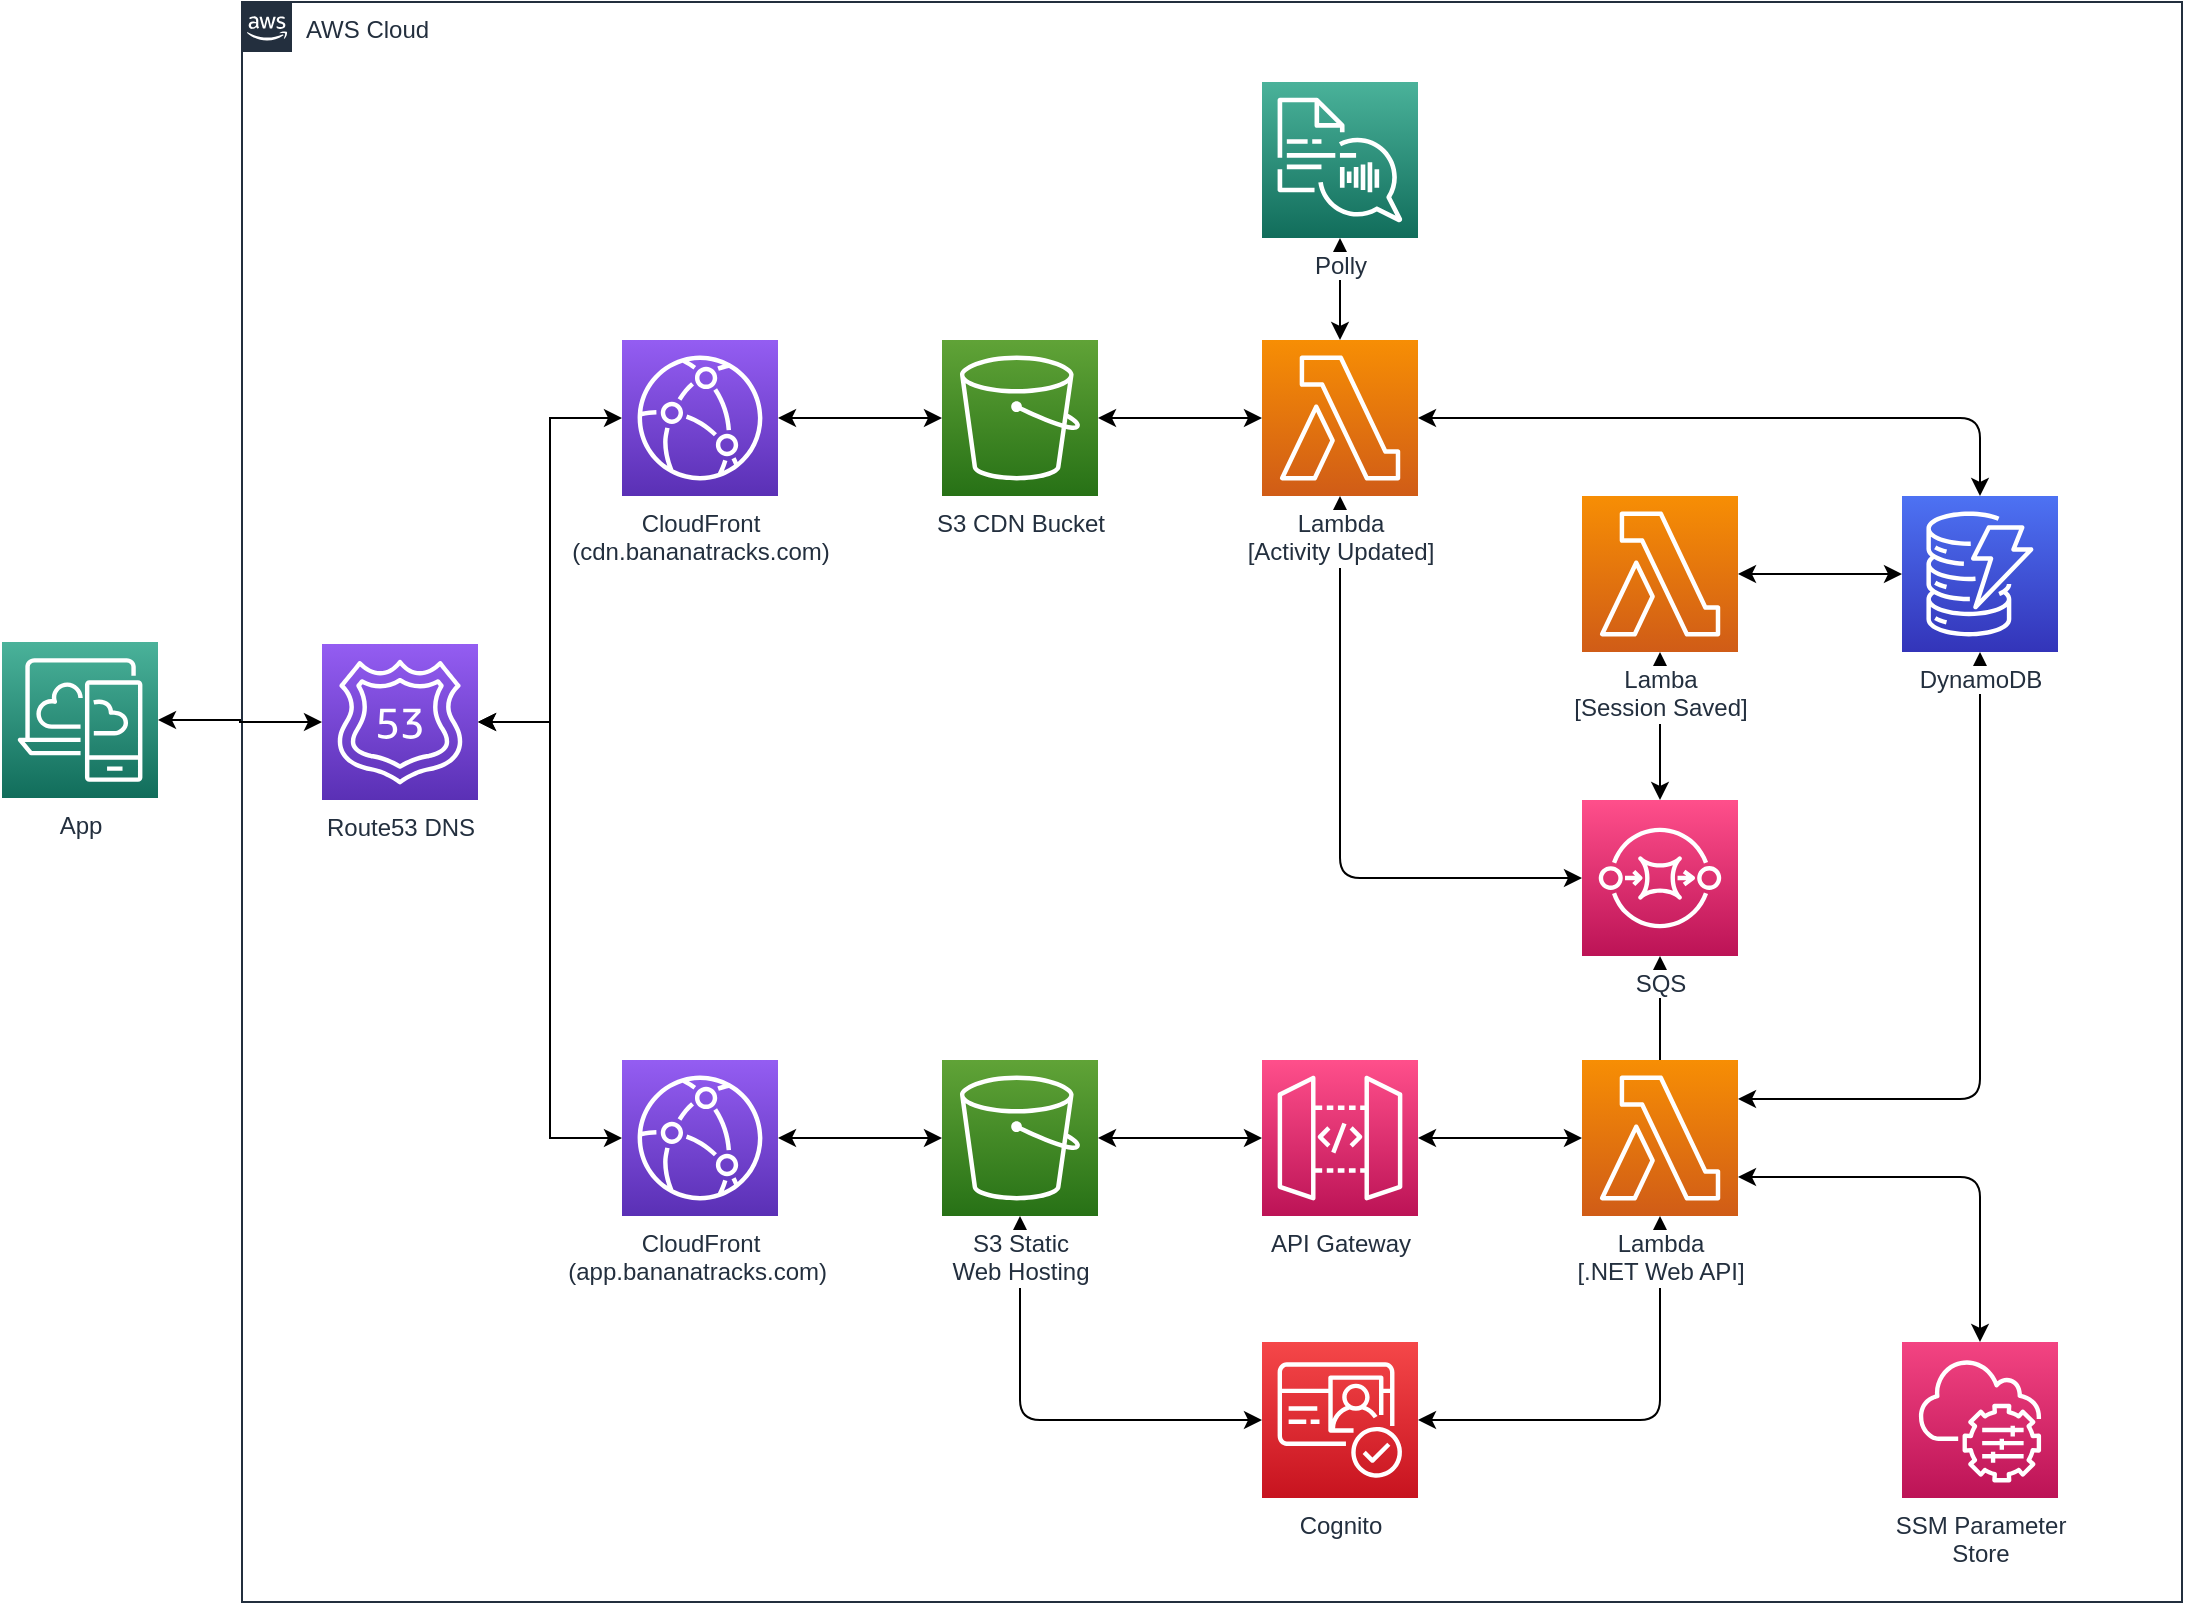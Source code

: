 <mxfile version="21.6.8" type="device">
  <diagram id="eOV74eqoLfRXigf5BhM4" name="Page-1">
    <mxGraphModel dx="3102" dy="1094" grid="1" gridSize="10" guides="1" tooltips="1" connect="1" arrows="1" fold="1" page="1" pageScale="1" pageWidth="850" pageHeight="1100" math="0" shadow="0">
      <root>
        <mxCell id="0" />
        <mxCell id="1" parent="0" />
        <mxCell id="ZdVVW9eERlFW5mp60cyq-1" value="AWS Cloud" style="points=[[0,0],[0.25,0],[0.5,0],[0.75,0],[1,0],[1,0.25],[1,0.5],[1,0.75],[1,1],[0.75,1],[0.5,1],[0.25,1],[0,1],[0,0.75],[0,0.5],[0,0.25]];outlineConnect=0;gradientColor=none;html=1;whiteSpace=wrap;fontSize=12;fontStyle=0;container=1;pointerEvents=0;collapsible=0;recursiveResize=0;shape=mxgraph.aws4.group;grIcon=mxgraph.aws4.group_aws_cloud_alt;strokeColor=#232F3E;fillColor=none;verticalAlign=top;align=left;spacingLeft=30;fontColor=#232F3E;dashed=0;" parent="1" vertex="1">
          <mxGeometry x="240" y="80" width="970" height="800" as="geometry" />
        </mxCell>
        <mxCell id="ZdVVW9eERlFW5mp60cyq-11" style="edgeStyle=orthogonalEdgeStyle;rounded=0;orthogonalLoop=1;jettySize=auto;html=1;exitX=1;exitY=0.5;exitDx=0;exitDy=0;exitPerimeter=0;entryX=0;entryY=0.5;entryDx=0;entryDy=0;entryPerimeter=0;endArrow=classic;endFill=1;startArrow=classic;startFill=1;" parent="ZdVVW9eERlFW5mp60cyq-1" source="ZdVVW9eERlFW5mp60cyq-4" target="ZdVVW9eERlFW5mp60cyq-5" edge="1">
          <mxGeometry relative="1" as="geometry" />
        </mxCell>
        <mxCell id="ZdVVW9eERlFW5mp60cyq-18" style="edgeStyle=orthogonalEdgeStyle;rounded=0;orthogonalLoop=1;jettySize=auto;html=1;exitX=1;exitY=0.5;exitDx=0;exitDy=0;exitPerimeter=0;entryX=0;entryY=0.5;entryDx=0;entryDy=0;entryPerimeter=0;startArrow=classic;startFill=1;endArrow=classic;endFill=1;" parent="ZdVVW9eERlFW5mp60cyq-1" source="ZdVVW9eERlFW5mp60cyq-4" target="ZdVVW9eERlFW5mp60cyq-9" edge="1">
          <mxGeometry relative="1" as="geometry" />
        </mxCell>
        <mxCell id="ZdVVW9eERlFW5mp60cyq-4" value="Route53 DNS" style="sketch=0;points=[[0,0,0],[0.25,0,0],[0.5,0,0],[0.75,0,0],[1,0,0],[0,1,0],[0.25,1,0],[0.5,1,0],[0.75,1,0],[1,1,0],[0,0.25,0],[0,0.5,0],[0,0.75,0],[1,0.25,0],[1,0.5,0],[1,0.75,0]];outlineConnect=0;fontColor=#232F3E;gradientColor=#945DF2;gradientDirection=north;fillColor=#5A30B5;strokeColor=#ffffff;dashed=0;verticalLabelPosition=bottom;verticalAlign=top;align=center;html=1;fontSize=12;fontStyle=0;aspect=fixed;shape=mxgraph.aws4.resourceIcon;resIcon=mxgraph.aws4.route_53;" parent="ZdVVW9eERlFW5mp60cyq-1" vertex="1">
          <mxGeometry x="40" y="321" width="78" height="78" as="geometry" />
        </mxCell>
        <mxCell id="ZdVVW9eERlFW5mp60cyq-14" style="edgeStyle=orthogonalEdgeStyle;rounded=0;orthogonalLoop=1;jettySize=auto;html=1;exitX=1;exitY=0.5;exitDx=0;exitDy=0;exitPerimeter=0;entryX=0;entryY=0.5;entryDx=0;entryDy=0;entryPerimeter=0;startArrow=classic;startFill=1;" parent="ZdVVW9eERlFW5mp60cyq-1" source="ZdVVW9eERlFW5mp60cyq-5" target="ZdVVW9eERlFW5mp60cyq-6" edge="1">
          <mxGeometry relative="1" as="geometry" />
        </mxCell>
        <mxCell id="ZdVVW9eERlFW5mp60cyq-5" value="CloudFront&lt;br&gt;(cdn.bananatracks.com)" style="sketch=0;points=[[0,0,0],[0.25,0,0],[0.5,0,0],[0.75,0,0],[1,0,0],[0,1,0],[0.25,1,0],[0.5,1,0],[0.75,1,0],[1,1,0],[0,0.25,0],[0,0.5,0],[0,0.75,0],[1,0.25,0],[1,0.5,0],[1,0.75,0]];outlineConnect=0;fontColor=#232F3E;gradientColor=#945DF2;gradientDirection=north;fillColor=#5A30B5;strokeColor=#ffffff;dashed=0;verticalLabelPosition=bottom;verticalAlign=top;align=center;html=1;fontSize=12;fontStyle=0;aspect=fixed;shape=mxgraph.aws4.resourceIcon;resIcon=mxgraph.aws4.cloudfront;" parent="ZdVVW9eERlFW5mp60cyq-1" vertex="1">
          <mxGeometry x="190" y="169" width="78" height="78" as="geometry" />
        </mxCell>
        <mxCell id="ZdVVW9eERlFW5mp60cyq-6" value="S3 CDN Bucket" style="sketch=0;points=[[0,0,0],[0.25,0,0],[0.5,0,0],[0.75,0,0],[1,0,0],[0,1,0],[0.25,1,0],[0.5,1,0],[0.75,1,0],[1,1,0],[0,0.25,0],[0,0.5,0],[0,0.75,0],[1,0.25,0],[1,0.5,0],[1,0.75,0]];outlineConnect=0;fontColor=#232F3E;gradientColor=#60A337;gradientDirection=north;fillColor=#277116;strokeColor=#ffffff;dashed=0;verticalLabelPosition=bottom;verticalAlign=top;align=center;html=1;fontSize=12;fontStyle=0;aspect=fixed;shape=mxgraph.aws4.resourceIcon;resIcon=mxgraph.aws4.s3;" parent="ZdVVW9eERlFW5mp60cyq-1" vertex="1">
          <mxGeometry x="350" y="169" width="78" height="78" as="geometry" />
        </mxCell>
        <mxCell id="ZdVVW9eERlFW5mp60cyq-19" style="edgeStyle=orthogonalEdgeStyle;orthogonalLoop=1;jettySize=auto;html=1;exitX=1;exitY=0.25;exitDx=0;exitDy=0;exitPerimeter=0;entryX=0.5;entryY=1;entryDx=0;entryDy=0;entryPerimeter=0;startArrow=classic;startFill=1;endArrow=classic;endFill=1;rounded=1;" parent="ZdVVW9eERlFW5mp60cyq-1" source="ZdVVW9eERlFW5mp60cyq-7" target="ZdVVW9eERlFW5mp60cyq-8" edge="1">
          <mxGeometry relative="1" as="geometry" />
        </mxCell>
        <mxCell id="tMIow81LlPob7qq2Q7FT-3" style="edgeStyle=orthogonalEdgeStyle;orthogonalLoop=1;jettySize=auto;html=1;exitX=0.5;exitY=0;exitDx=0;exitDy=0;exitPerimeter=0;entryX=0.5;entryY=1;entryDx=0;entryDy=0;entryPerimeter=0;startArrow=none;startFill=0;endArrow=classic;endFill=1;curved=1;" parent="ZdVVW9eERlFW5mp60cyq-1" source="ZdVVW9eERlFW5mp60cyq-7" target="tMIow81LlPob7qq2Q7FT-1" edge="1">
          <mxGeometry relative="1" as="geometry" />
        </mxCell>
        <mxCell id="ZdVVW9eERlFW5mp60cyq-8" value="DynamoDB" style="sketch=0;points=[[0,0,0],[0.25,0,0],[0.5,0,0],[0.75,0,0],[1,0,0],[0,1,0],[0.25,1,0],[0.5,1,0],[0.75,1,0],[1,1,0],[0,0.25,0],[0,0.5,0],[0,0.75,0],[1,0.25,0],[1,0.5,0],[1,0.75,0]];outlineConnect=0;fontColor=#232F3E;gradientColor=#4D72F3;gradientDirection=north;fillColor=#3334B9;strokeColor=#ffffff;dashed=0;verticalLabelPosition=bottom;verticalAlign=top;align=center;html=1;fontSize=12;fontStyle=0;aspect=fixed;shape=mxgraph.aws4.resourceIcon;resIcon=mxgraph.aws4.dynamodb;labelBackgroundColor=default;" parent="ZdVVW9eERlFW5mp60cyq-1" vertex="1">
          <mxGeometry x="830" y="247" width="78" height="78" as="geometry" />
        </mxCell>
        <mxCell id="ZdVVW9eERlFW5mp60cyq-15" style="edgeStyle=orthogonalEdgeStyle;rounded=0;orthogonalLoop=1;jettySize=auto;html=1;exitX=1;exitY=0.5;exitDx=0;exitDy=0;exitPerimeter=0;entryX=0;entryY=0.5;entryDx=0;entryDy=0;entryPerimeter=0;startArrow=classic;startFill=1;endArrow=classic;endFill=1;" parent="ZdVVW9eERlFW5mp60cyq-1" source="ZdVVW9eERlFW5mp60cyq-9" target="ZdVVW9eERlFW5mp60cyq-10" edge="1">
          <mxGeometry relative="1" as="geometry" />
        </mxCell>
        <mxCell id="ZdVVW9eERlFW5mp60cyq-9" value="CloudFront&lt;br&gt;(app.bananatracks.com)&amp;nbsp;" style="sketch=0;points=[[0,0,0],[0.25,0,0],[0.5,0,0],[0.75,0,0],[1,0,0],[0,1,0],[0.25,1,0],[0.5,1,0],[0.75,1,0],[1,1,0],[0,0.25,0],[0,0.5,0],[0,0.75,0],[1,0.25,0],[1,0.5,0],[1,0.75,0]];outlineConnect=0;fontColor=#232F3E;gradientColor=#945DF2;gradientDirection=north;fillColor=#5A30B5;strokeColor=#ffffff;dashed=0;verticalLabelPosition=bottom;verticalAlign=top;align=center;html=1;fontSize=12;fontStyle=0;aspect=fixed;shape=mxgraph.aws4.resourceIcon;resIcon=mxgraph.aws4.cloudfront;" parent="ZdVVW9eERlFW5mp60cyq-1" vertex="1">
          <mxGeometry x="190" y="529" width="78" height="78" as="geometry" />
        </mxCell>
        <mxCell id="ZdVVW9eERlFW5mp60cyq-16" style="edgeStyle=orthogonalEdgeStyle;rounded=0;orthogonalLoop=1;jettySize=auto;html=1;exitX=1;exitY=0.5;exitDx=0;exitDy=0;exitPerimeter=0;entryX=0;entryY=0.5;entryDx=0;entryDy=0;entryPerimeter=0;startArrow=classic;startFill=1;endArrow=classic;endFill=1;" parent="ZdVVW9eERlFW5mp60cyq-1" source="ZdVVW9eERlFW5mp60cyq-10" target="ZdVVW9eERlFW5mp60cyq-13" edge="1">
          <mxGeometry relative="1" as="geometry" />
        </mxCell>
        <mxCell id="lwaQm-aOCExakholL1ZA-2" style="edgeStyle=orthogonalEdgeStyle;orthogonalLoop=1;jettySize=auto;html=1;entryX=0;entryY=0.5;entryDx=0;entryDy=0;entryPerimeter=0;exitX=0.5;exitY=1;exitDx=0;exitDy=0;exitPerimeter=0;startArrow=classic;startFill=1;rounded=1;" edge="1" parent="ZdVVW9eERlFW5mp60cyq-1" source="ZdVVW9eERlFW5mp60cyq-10" target="lwaQm-aOCExakholL1ZA-1">
          <mxGeometry relative="1" as="geometry" />
        </mxCell>
        <mxCell id="ZdVVW9eERlFW5mp60cyq-10" value="S3 Static&lt;br&gt;Web Hosting" style="sketch=0;points=[[0,0,0],[0.25,0,0],[0.5,0,0],[0.75,0,0],[1,0,0],[0,1,0],[0.25,1,0],[0.5,1,0],[0.75,1,0],[1,1,0],[0,0.25,0],[0,0.5,0],[0,0.75,0],[1,0.25,0],[1,0.5,0],[1,0.75,0]];outlineConnect=0;fontColor=#232F3E;gradientColor=#60A337;gradientDirection=north;fillColor=#277116;strokeColor=#ffffff;dashed=0;verticalLabelPosition=bottom;verticalAlign=top;align=center;html=1;fontSize=12;fontStyle=0;aspect=fixed;shape=mxgraph.aws4.resourceIcon;resIcon=mxgraph.aws4.s3;labelBackgroundColor=default;" parent="ZdVVW9eERlFW5mp60cyq-1" vertex="1">
          <mxGeometry x="350" y="529" width="78" height="78" as="geometry" />
        </mxCell>
        <mxCell id="ZdVVW9eERlFW5mp60cyq-17" style="edgeStyle=orthogonalEdgeStyle;rounded=0;orthogonalLoop=1;jettySize=auto;html=1;exitX=1;exitY=0.5;exitDx=0;exitDy=0;exitPerimeter=0;entryX=0;entryY=0.5;entryDx=0;entryDy=0;entryPerimeter=0;startArrow=classic;startFill=1;endArrow=classic;endFill=1;" parent="ZdVVW9eERlFW5mp60cyq-1" source="ZdVVW9eERlFW5mp60cyq-13" target="ZdVVW9eERlFW5mp60cyq-7" edge="1">
          <mxGeometry relative="1" as="geometry" />
        </mxCell>
        <mxCell id="ZdVVW9eERlFW5mp60cyq-13" value="API Gateway" style="sketch=0;points=[[0,0,0],[0.25,0,0],[0.5,0,0],[0.75,0,0],[1,0,0],[0,1,0],[0.25,1,0],[0.5,1,0],[0.75,1,0],[1,1,0],[0,0.25,0],[0,0.5,0],[0,0.75,0],[1,0.25,0],[1,0.5,0],[1,0.75,0]];outlineConnect=0;fontColor=#232F3E;gradientColor=#FF4F8B;gradientDirection=north;fillColor=#BC1356;strokeColor=#ffffff;dashed=0;verticalLabelPosition=bottom;verticalAlign=top;align=center;html=1;fontSize=12;fontStyle=0;aspect=fixed;shape=mxgraph.aws4.resourceIcon;resIcon=mxgraph.aws4.api_gateway;" parent="ZdVVW9eERlFW5mp60cyq-1" vertex="1">
          <mxGeometry x="510" y="529" width="78" height="78" as="geometry" />
        </mxCell>
        <mxCell id="ZdVVW9eERlFW5mp60cyq-24" style="edgeStyle=orthogonalEdgeStyle;rounded=0;orthogonalLoop=1;jettySize=auto;html=1;exitX=0;exitY=0.5;exitDx=0;exitDy=0;exitPerimeter=0;startArrow=classic;startFill=1;endArrow=classic;endFill=1;" parent="ZdVVW9eERlFW5mp60cyq-1" source="ZdVVW9eERlFW5mp60cyq-20" target="ZdVVW9eERlFW5mp60cyq-6" edge="1">
          <mxGeometry relative="1" as="geometry" />
        </mxCell>
        <mxCell id="tMIow81LlPob7qq2Q7FT-2" style="edgeStyle=orthogonalEdgeStyle;orthogonalLoop=1;jettySize=auto;html=1;exitX=0.5;exitY=1;exitDx=0;exitDy=0;exitPerimeter=0;entryX=0;entryY=0.5;entryDx=0;entryDy=0;entryPerimeter=0;startArrow=classic;startFill=1;rounded=1;" parent="ZdVVW9eERlFW5mp60cyq-1" source="ZdVVW9eERlFW5mp60cyq-20" target="tMIow81LlPob7qq2Q7FT-1" edge="1">
          <mxGeometry relative="1" as="geometry" />
        </mxCell>
        <mxCell id="0pEaflnI-LwX-VIVJBaX-4" style="edgeStyle=orthogonalEdgeStyle;orthogonalLoop=1;jettySize=auto;html=1;startArrow=classic;startFill=1;curved=1;" parent="ZdVVW9eERlFW5mp60cyq-1" source="0pEaflnI-LwX-VIVJBaX-3" target="ZdVVW9eERlFW5mp60cyq-8" edge="1">
          <mxGeometry relative="1" as="geometry" />
        </mxCell>
        <mxCell id="0pEaflnI-LwX-VIVJBaX-12" style="edgeStyle=orthogonalEdgeStyle;orthogonalLoop=1;jettySize=auto;html=1;entryX=0.5;entryY=0;entryDx=0;entryDy=0;entryPerimeter=0;startArrow=classic;startFill=1;rounded=1;" parent="ZdVVW9eERlFW5mp60cyq-1" source="ZdVVW9eERlFW5mp60cyq-20" target="ZdVVW9eERlFW5mp60cyq-8" edge="1">
          <mxGeometry relative="1" as="geometry">
            <Array as="points">
              <mxPoint x="869" y="208" />
            </Array>
          </mxGeometry>
        </mxCell>
        <mxCell id="ZdVVW9eERlFW5mp60cyq-20" value="Lambda&lt;br&gt;[Activity Updated]" style="sketch=0;points=[[0,0,0],[0.25,0,0],[0.5,0,0],[0.75,0,0],[1,0,0],[0,1,0],[0.25,1,0],[0.5,1,0],[0.75,1,0],[1,1,0],[0,0.25,0],[0,0.5,0],[0,0.75,0],[1,0.25,0],[1,0.5,0],[1,0.75,0]];outlineConnect=0;fontColor=#232F3E;gradientColor=#F78E04;gradientDirection=north;fillColor=#D05C17;strokeColor=#ffffff;dashed=0;verticalLabelPosition=bottom;verticalAlign=top;align=center;html=1;fontSize=12;fontStyle=0;aspect=fixed;shape=mxgraph.aws4.resourceIcon;resIcon=mxgraph.aws4.lambda;labelBackgroundColor=default;" parent="ZdVVW9eERlFW5mp60cyq-1" vertex="1">
          <mxGeometry x="510" y="169" width="78" height="78" as="geometry" />
        </mxCell>
        <mxCell id="0pEaflnI-LwX-VIVJBaX-7" value="" style="edgeStyle=orthogonalEdgeStyle;curved=1;orthogonalLoop=1;jettySize=auto;html=1;startArrow=classic;startFill=1;" parent="ZdVVW9eERlFW5mp60cyq-1" source="ZdVVW9eERlFW5mp60cyq-22" target="ZdVVW9eERlFW5mp60cyq-20" edge="1">
          <mxGeometry relative="1" as="geometry" />
        </mxCell>
        <mxCell id="ZdVVW9eERlFW5mp60cyq-22" value="Polly" style="sketch=0;points=[[0,0,0],[0.25,0,0],[0.5,0,0],[0.75,0,0],[1,0,0],[0,1,0],[0.25,1,0],[0.5,1,0],[0.75,1,0],[1,1,0],[0,0.25,0],[0,0.5,0],[0,0.75,0],[1,0.25,0],[1,0.5,0],[1,0.75,0]];outlineConnect=0;fontColor=#232F3E;gradientColor=#4AB29A;gradientDirection=north;fillColor=#116D5B;strokeColor=#ffffff;dashed=0;verticalLabelPosition=bottom;verticalAlign=top;align=center;html=1;fontSize=12;fontStyle=0;aspect=fixed;shape=mxgraph.aws4.resourceIcon;resIcon=mxgraph.aws4.polly;labelBackgroundColor=default;" parent="ZdVVW9eERlFW5mp60cyq-1" vertex="1">
          <mxGeometry x="510" y="40" width="78" height="78" as="geometry" />
        </mxCell>
        <mxCell id="tMIow81LlPob7qq2Q7FT-1" value="SQS" style="sketch=0;points=[[0,0,0],[0.25,0,0],[0.5,0,0],[0.75,0,0],[1,0,0],[0,1,0],[0.25,1,0],[0.5,1,0],[0.75,1,0],[1,1,0],[0,0.25,0],[0,0.5,0],[0,0.75,0],[1,0.25,0],[1,0.5,0],[1,0.75,0]];outlineConnect=0;fontColor=#232F3E;gradientColor=#FF4F8B;gradientDirection=north;fillColor=#BC1356;strokeColor=#ffffff;dashed=0;verticalLabelPosition=bottom;verticalAlign=top;align=center;html=1;fontSize=12;fontStyle=0;aspect=fixed;shape=mxgraph.aws4.resourceIcon;resIcon=mxgraph.aws4.sqs;labelBackgroundColor=default;" parent="ZdVVW9eERlFW5mp60cyq-1" vertex="1">
          <mxGeometry x="670" y="399" width="78" height="78" as="geometry" />
        </mxCell>
        <mxCell id="0pEaflnI-LwX-VIVJBaX-2" style="edgeStyle=orthogonalEdgeStyle;orthogonalLoop=1;jettySize=auto;html=1;entryX=1;entryY=0.75;entryDx=0;entryDy=0;entryPerimeter=0;exitX=0.5;exitY=0;exitDx=0;exitDy=0;exitPerimeter=0;startArrow=classic;startFill=1;rounded=1;" parent="ZdVVW9eERlFW5mp60cyq-1" source="0pEaflnI-LwX-VIVJBaX-1" target="ZdVVW9eERlFW5mp60cyq-7" edge="1">
          <mxGeometry relative="1" as="geometry" />
        </mxCell>
        <mxCell id="0pEaflnI-LwX-VIVJBaX-1" value="SSM Parameter&lt;br&gt;Store" style="sketch=0;points=[[0,0,0],[0.25,0,0],[0.5,0,0],[0.75,0,0],[1,0,0],[0,1,0],[0.25,1,0],[0.5,1,0],[0.75,1,0],[1,1,0],[0,0.25,0],[0,0.5,0],[0,0.75,0],[1,0.25,0],[1,0.5,0],[1,0.75,0]];points=[[0,0,0],[0.25,0,0],[0.5,0,0],[0.75,0,0],[1,0,0],[0,1,0],[0.25,1,0],[0.5,1,0],[0.75,1,0],[1,1,0],[0,0.25,0],[0,0.5,0],[0,0.75,0],[1,0.25,0],[1,0.5,0],[1,0.75,0]];outlineConnect=0;fontColor=#232F3E;gradientColor=#F34482;gradientDirection=north;fillColor=#BC1356;strokeColor=#ffffff;dashed=0;verticalLabelPosition=bottom;verticalAlign=top;align=center;html=1;fontSize=12;fontStyle=0;aspect=fixed;shape=mxgraph.aws4.resourceIcon;resIcon=mxgraph.aws4.systems_manager;" parent="ZdVVW9eERlFW5mp60cyq-1" vertex="1">
          <mxGeometry x="830" y="670" width="78" height="78" as="geometry" />
        </mxCell>
        <mxCell id="0pEaflnI-LwX-VIVJBaX-6" value="" style="edgeStyle=orthogonalEdgeStyle;rounded=0;orthogonalLoop=1;jettySize=auto;html=1;startArrow=classic;startFill=1;" parent="ZdVVW9eERlFW5mp60cyq-1" source="0pEaflnI-LwX-VIVJBaX-3" target="tMIow81LlPob7qq2Q7FT-1" edge="1">
          <mxGeometry relative="1" as="geometry" />
        </mxCell>
        <mxCell id="0pEaflnI-LwX-VIVJBaX-3" value="Lamba&lt;br&gt;[Session Saved]" style="sketch=0;points=[[0,0,0],[0.25,0,0],[0.5,0,0],[0.75,0,0],[1,0,0],[0,1,0],[0.25,1,0],[0.5,1,0],[0.75,1,0],[1,1,0],[0,0.25,0],[0,0.5,0],[0,0.75,0],[1,0.25,0],[1,0.5,0],[1,0.75,0]];outlineConnect=0;fontColor=#232F3E;gradientColor=#F78E04;gradientDirection=north;fillColor=#D05C17;strokeColor=#ffffff;dashed=0;verticalLabelPosition=bottom;verticalAlign=top;align=center;html=1;fontSize=12;fontStyle=0;aspect=fixed;shape=mxgraph.aws4.resourceIcon;resIcon=mxgraph.aws4.lambda;labelBackgroundColor=default;" parent="ZdVVW9eERlFW5mp60cyq-1" vertex="1">
          <mxGeometry x="670" y="247" width="78" height="78" as="geometry" />
        </mxCell>
        <mxCell id="lwaQm-aOCExakholL1ZA-1" value="Cognito" style="sketch=0;points=[[0,0,0],[0.25,0,0],[0.5,0,0],[0.75,0,0],[1,0,0],[0,1,0],[0.25,1,0],[0.5,1,0],[0.75,1,0],[1,1,0],[0,0.25,0],[0,0.5,0],[0,0.75,0],[1,0.25,0],[1,0.5,0],[1,0.75,0]];outlineConnect=0;fontColor=#232F3E;gradientColor=#F54749;gradientDirection=north;fillColor=#C7131F;strokeColor=#ffffff;dashed=0;verticalLabelPosition=bottom;verticalAlign=top;align=center;html=1;fontSize=12;fontStyle=0;aspect=fixed;shape=mxgraph.aws4.resourceIcon;resIcon=mxgraph.aws4.cognito;" vertex="1" parent="ZdVVW9eERlFW5mp60cyq-1">
          <mxGeometry x="510" y="670" width="78" height="78" as="geometry" />
        </mxCell>
        <mxCell id="ZdVVW9eERlFW5mp60cyq-27" style="edgeStyle=orthogonalEdgeStyle;orthogonalLoop=1;jettySize=auto;html=1;exitX=0.5;exitY=1;exitDx=0;exitDy=0;exitPerimeter=0;entryX=1;entryY=0.5;entryDx=0;entryDy=0;startArrow=classic;startFill=1;endArrow=classic;endFill=1;rounded=1;entryPerimeter=0;" parent="ZdVVW9eERlFW5mp60cyq-1" source="ZdVVW9eERlFW5mp60cyq-7" target="lwaQm-aOCExakholL1ZA-1" edge="1">
          <mxGeometry relative="1" as="geometry">
            <mxPoint x="798" y="670" as="targetPoint" />
          </mxGeometry>
        </mxCell>
        <mxCell id="ZdVVW9eERlFW5mp60cyq-7" value="Lambda&lt;br&gt;[.NET Web API]" style="sketch=0;points=[[0,0,0],[0.25,0,0],[0.5,0,0],[0.75,0,0],[1,0,0],[0,1,0],[0.25,1,0],[0.5,1,0],[0.75,1,0],[1,1,0],[0,0.25,0],[0,0.5,0],[0,0.75,0],[1,0.25,0],[1,0.5,0],[1,0.75,0]];outlineConnect=0;fontColor=#232F3E;gradientColor=#F78E04;gradientDirection=north;fillColor=#D05C17;strokeColor=#ffffff;dashed=0;verticalLabelPosition=bottom;verticalAlign=top;align=center;html=1;fontSize=12;fontStyle=0;aspect=fixed;shape=mxgraph.aws4.resourceIcon;resIcon=mxgraph.aws4.lambda;labelBackgroundColor=default;" parent="ZdVVW9eERlFW5mp60cyq-1" vertex="1">
          <mxGeometry x="670" y="529" width="78" height="78" as="geometry" />
        </mxCell>
        <mxCell id="ZdVVW9eERlFW5mp60cyq-25" style="edgeStyle=orthogonalEdgeStyle;rounded=0;orthogonalLoop=1;jettySize=auto;html=1;exitX=1;exitY=0.5;exitDx=0;exitDy=0;exitPerimeter=0;entryX=0;entryY=0.5;entryDx=0;entryDy=0;entryPerimeter=0;startArrow=classic;startFill=1;endArrow=classic;endFill=1;" parent="1" source="lwaQm-aOCExakholL1ZA-3" target="ZdVVW9eERlFW5mp60cyq-4" edge="1">
          <mxGeometry relative="1" as="geometry">
            <mxPoint x="169" y="418.5" as="sourcePoint" />
          </mxGeometry>
        </mxCell>
        <mxCell id="lwaQm-aOCExakholL1ZA-3" value="App" style="sketch=0;points=[[0,0,0],[0.25,0,0],[0.5,0,0],[0.75,0,0],[1,0,0],[0,1,0],[0.25,1,0],[0.5,1,0],[0.75,1,0],[1,1,0],[0,0.25,0],[0,0.5,0],[0,0.75,0],[1,0.25,0],[1,0.5,0],[1,0.75,0]];outlineConnect=0;fontColor=#232F3E;gradientColor=#4AB29A;gradientDirection=north;fillColor=#116D5B;strokeColor=#ffffff;dashed=0;verticalLabelPosition=bottom;verticalAlign=top;align=center;html=1;fontSize=12;fontStyle=0;aspect=fixed;shape=mxgraph.aws4.resourceIcon;resIcon=mxgraph.aws4.desktop_and_app_streaming;" vertex="1" parent="1">
          <mxGeometry x="120" y="400" width="78" height="78" as="geometry" />
        </mxCell>
      </root>
    </mxGraphModel>
  </diagram>
</mxfile>
